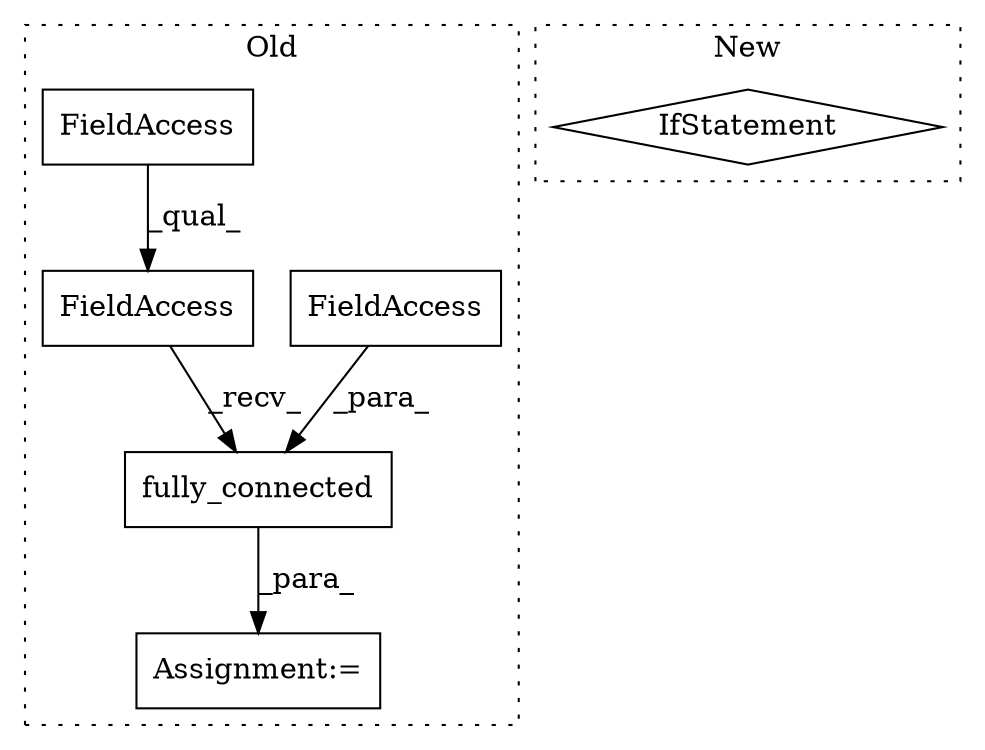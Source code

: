 digraph G {
subgraph cluster0 {
1 [label="fully_connected" a="32" s="6759,6904" l="16,1" shape="box"];
3 [label="FieldAccess" a="22" s="6888" l="11" shape="box"];
4 [label="FieldAccess" a="22" s="6733" l="25" shape="box"];
5 [label="FieldAccess" a="22" s="6733" l="18" shape="box"];
6 [label="Assignment:=" a="7" s="6732" l="1" shape="box"];
label = "Old";
style="dotted";
}
subgraph cluster1 {
2 [label="IfStatement" a="25" s="7428,7437" l="4,2" shape="diamond"];
label = "New";
style="dotted";
}
1 -> 6 [label="_para_"];
3 -> 1 [label="_para_"];
4 -> 1 [label="_recv_"];
5 -> 4 [label="_qual_"];
}